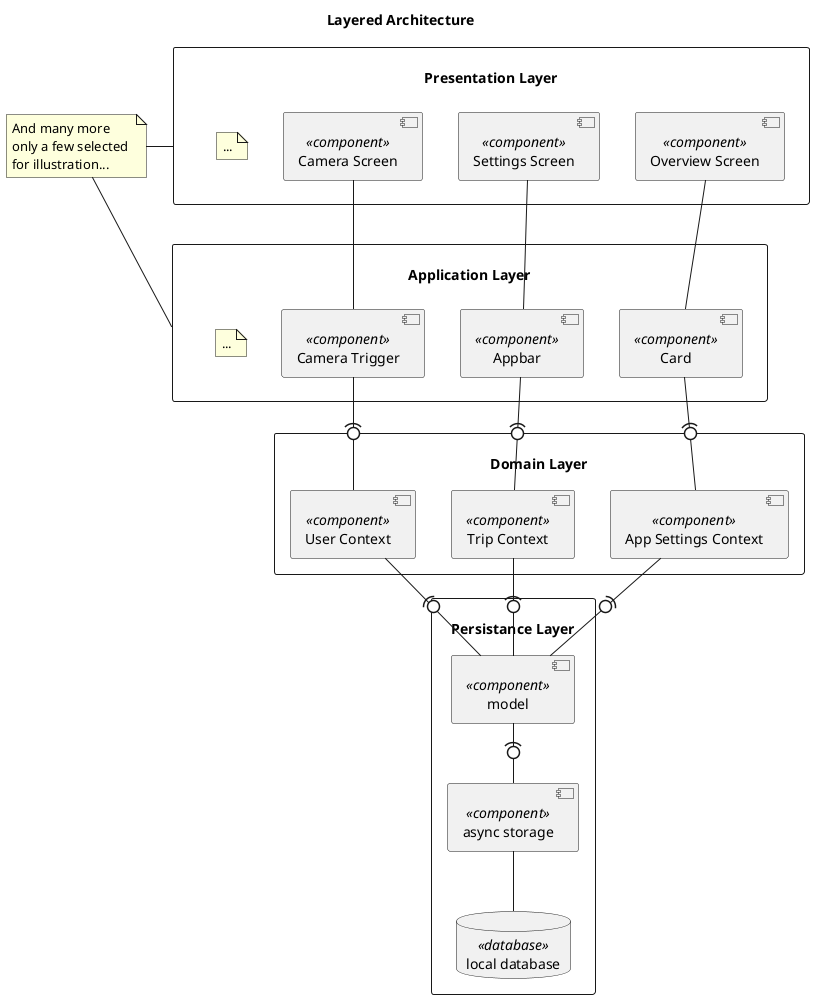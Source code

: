 @startuml


Title Layered Architecture


rectangle "\lPresentation Layer" as PUI {
    component "Overview Screen" <<component>> as ui1
    component "Settings Screen" <<component>> as ui2
    component "Camera Screen" <<component>> as ui3
    note "..." as n1
}

rectangle "\lApplication Layer" as A {
    component "Card" <<component>> as comp1
    component "Appbar" <<component>> as comp2
    component "Camera Trigger" <<component>> as comp3 
    note "..." as n2
}
note "And many more \nonly a few selected \nfor illustration..." as comment 

rectangle "\lDomain Layer" as D {
    component "App Settings Context" <<component>> as asc
    component "Trip Context" <<component>>  as tc
    component "User Context" <<component>>  as uc
}

rectangle "\lPersistance Layer" as P {
    component "model" <<component>> as model
    component "async storage" <<component>> as storage
    database "local database" <<database>> as db
}

ui1 -- comp1
ui2 -- comp2
ui3 -- comp3

comment -r- A
comment -r- PUI

comp1 -(0- asc
comp2 -(0- tc
comp3 -(0- uc

asc -(0- model
tc -(0- model
uc -(0- model

model -(0- storage
storage -- db

@enduml